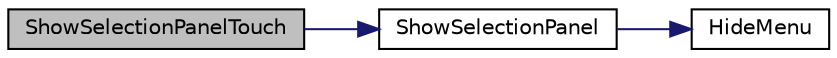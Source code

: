 digraph "ShowSelectionPanelTouch"
{
 // INTERACTIVE_SVG=YES
 // LATEX_PDF_SIZE
  edge [fontname="Helvetica",fontsize="10",labelfontname="Helvetica",labelfontsize="10"];
  node [fontname="Helvetica",fontsize="10",shape=record];
  rankdir="LR";
  Node1 [label="ShowSelectionPanelTouch",height=0.2,width=0.4,color="black", fillcolor="grey75", style="filled", fontcolor="black",tooltip="Touch activated show selection panel."];
  Node1 -> Node2 [color="midnightblue",fontsize="10",style="solid",fontname="Helvetica"];
  Node2 [label="ShowSelectionPanel",height=0.2,width=0.4,color="black", fillcolor="white", style="filled",URL="$class_mirage_x_r_1_1_ui_manager.html#a595be74539f7ea03a6c4e8fa2cde255f",tooltip="Show selection panel."];
  Node2 -> Node3 [color="midnightblue",fontsize="10",style="solid",fontname="Helvetica"];
  Node3 [label="HideMenu",height=0.2,width=0.4,color="black", fillcolor="white", style="filled",URL="$class_mirage_x_r_1_1_ui_manager.html#a48def145d4c3a674bc6d9a51c42df563",tooltip="Hide tasklist."];
}
